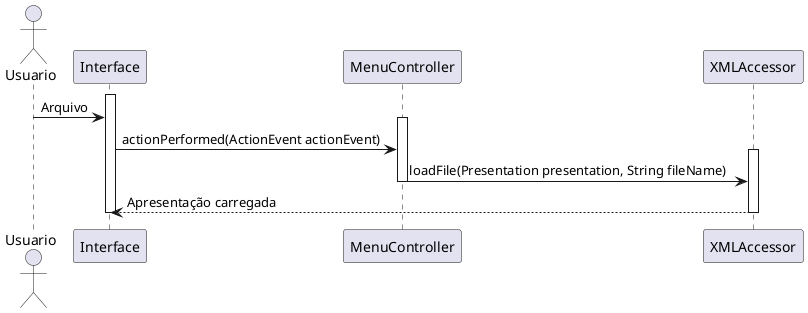 @startuml

Actor Usuario as Usuario

Activate Interface
Usuario -> Interface : Arquivo

Activate MenuController
Interface -> MenuController : actionPerformed(ActionEvent actionEvent)

Activate XMLAccessor
MenuController -> XMLAccessor : loadFile(Presentation presentation, String fileName)
Deactivate MenuController

XMLAccessor --> Interface : Apresentação carregada
Deactivate XMLAccessor
Deactivate Interface

@enduml
